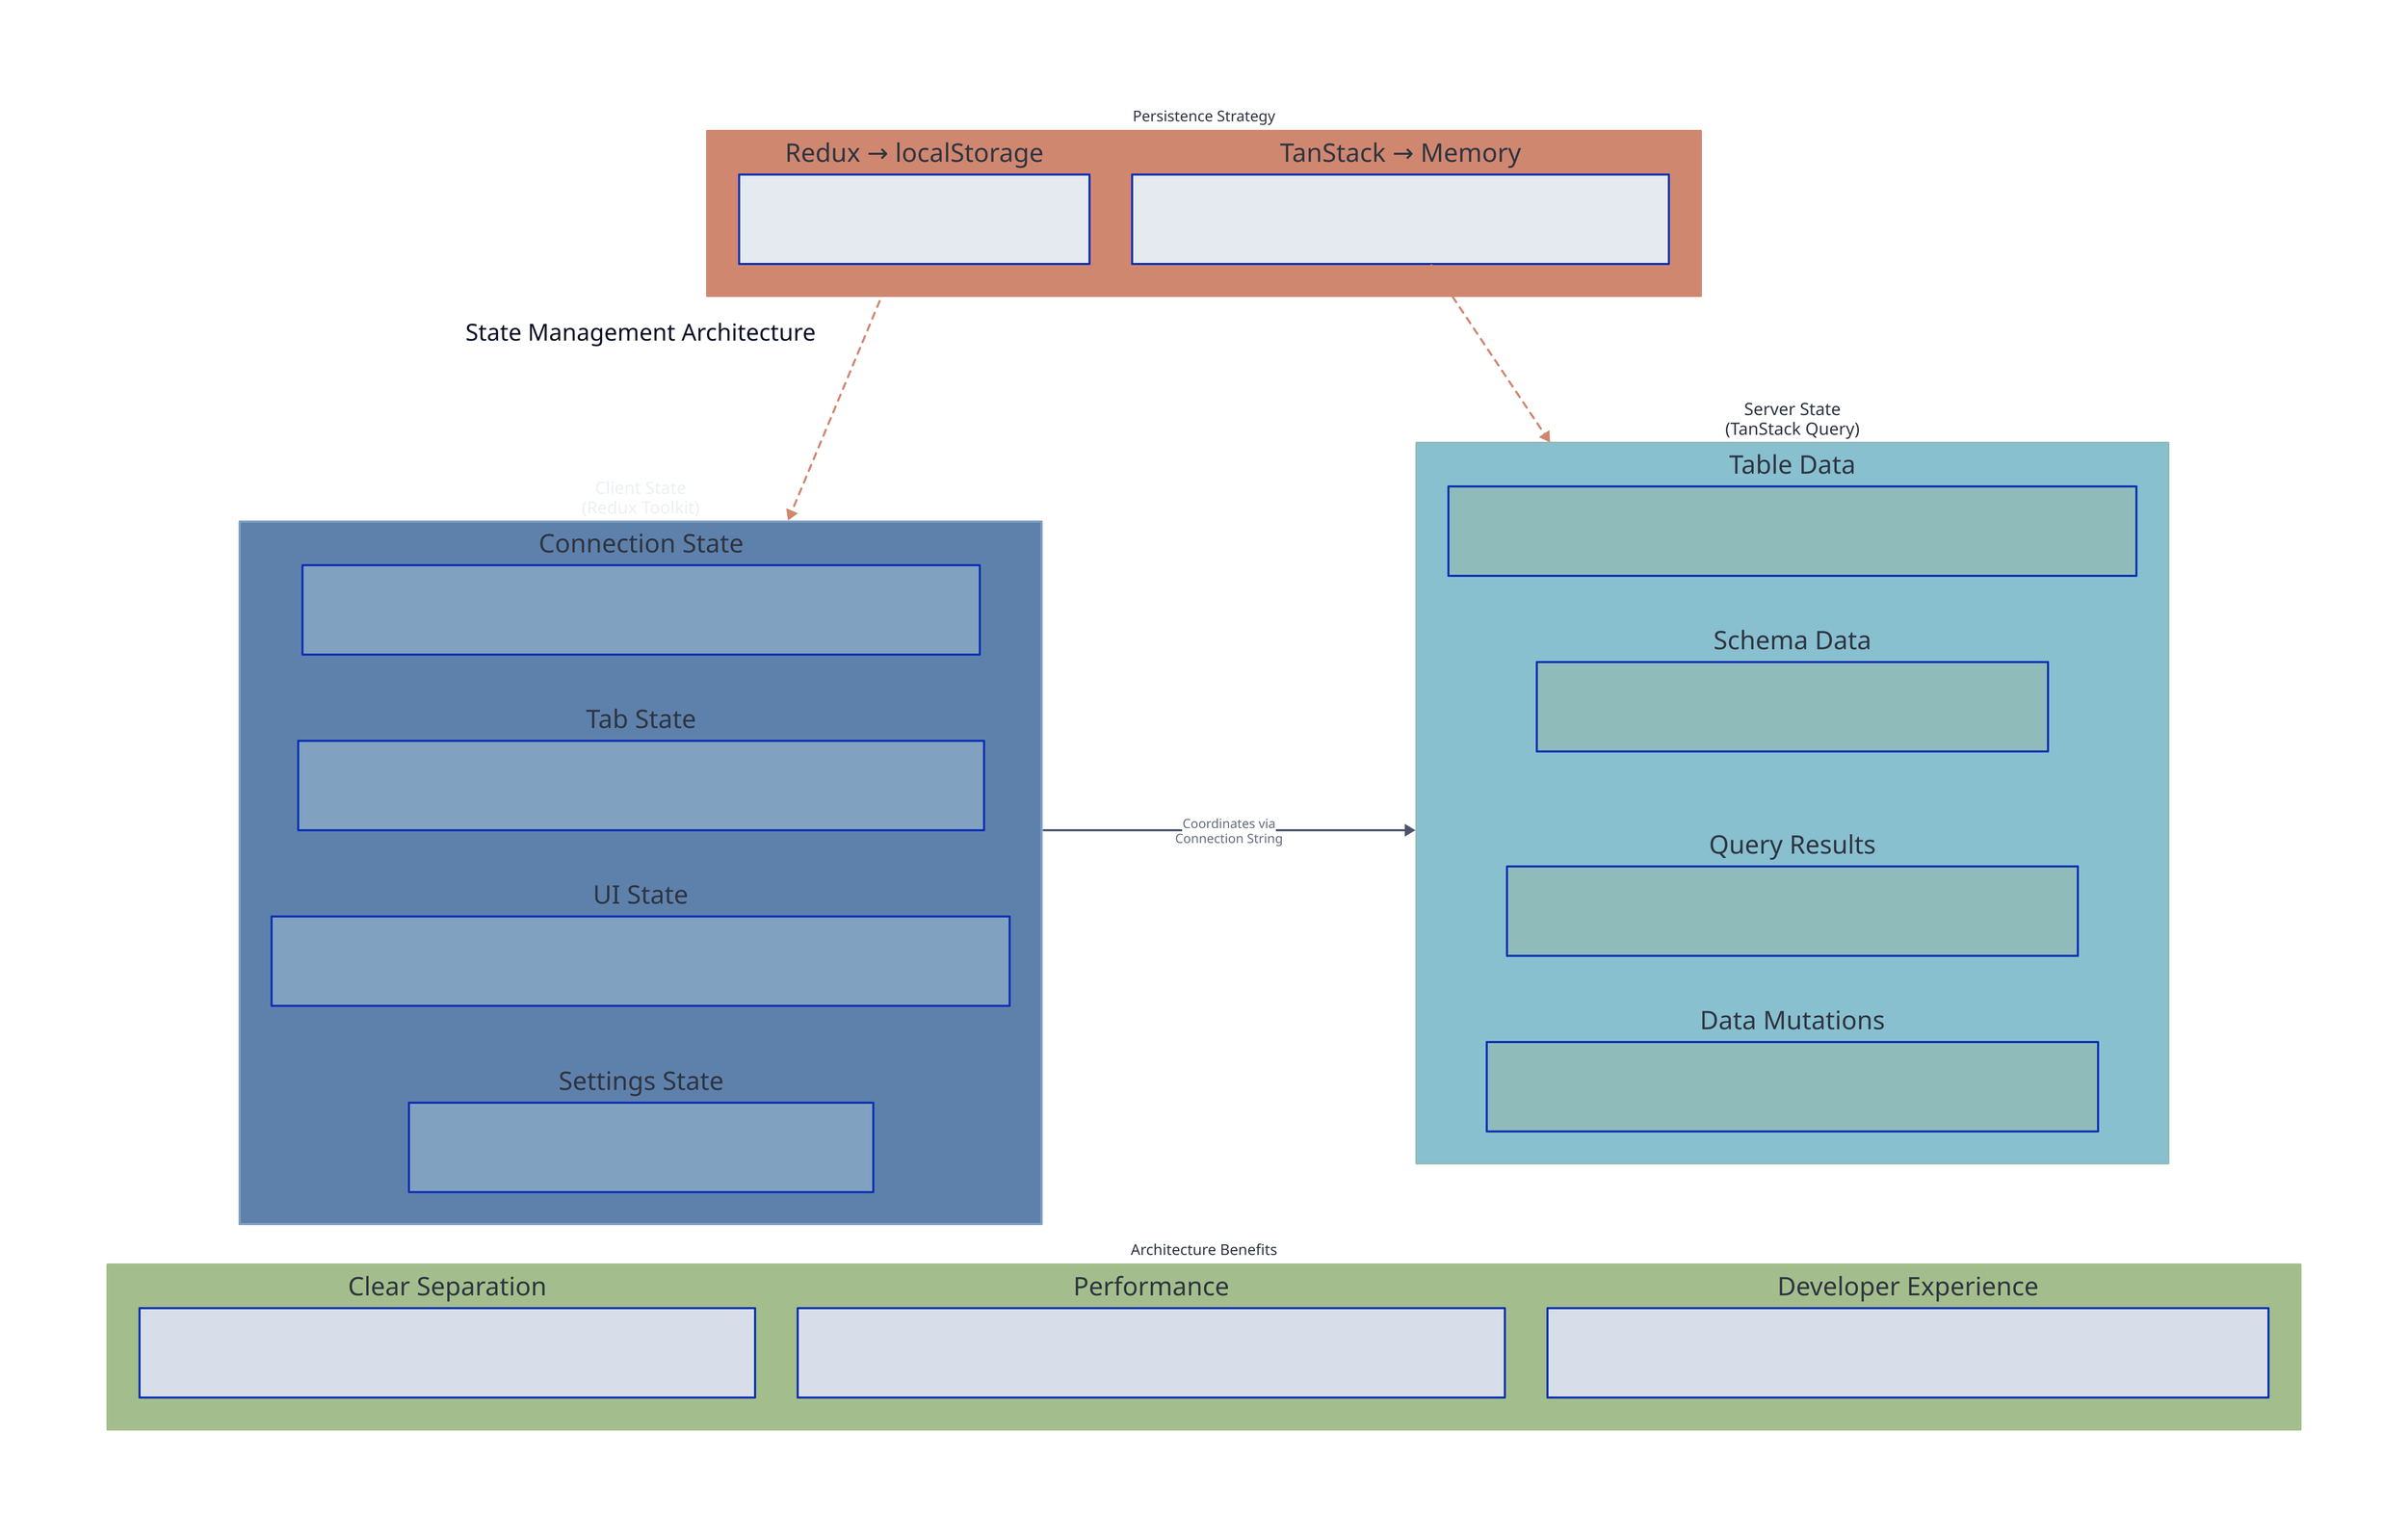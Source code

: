 # Datagres State Management Overview

direction: right

title: "State Management Architecture" {
  shape: text
  style.font-size: 22
  style.bold: true
}

# Client State (Redux)
client_state: {
  label: "Client State\n(Redux Toolkit)"
  style.fill: "#5e81ac"
  style.stroke: "#81a1c1"
  style.font-color: "#eceff4"
  style.font-size: 16
  
  connection: "Connection State" {
    style.fill: "#81a1c1"
    style.font-color: "#2e3440"
    
    items: |md
      • Active connection
      • Connection status
      • Saved connections list
      • Connection errors
    |
  }
  
  tabs: "Tab State" {
    style.fill: "#81a1c1"
    style.font-color: "#2e3440"
    
    items: |md
      • Open tabs per connection
      • Active tab ID
      • Tab content (query/table)
      • Recent tables
    |
  }
  
  ui: "UI State" {
    style.fill: "#81a1c1"
    style.font-color: "#2e3440"
    
    items: |md
      • Current view (connect/explorer)
      • Navigation history
      • Save dialog visibility
      • UI preferences
    |
  }
  
  settings: "Settings State" {
    style.fill: "#81a1c1"
    style.font-color: "#2e3440"
    
    items: |md
      • Theme preference
      • Editor settings
      • App preferences
    |
  }
}

# Server State (TanStack Query)
server_state: {
  label: "Server State\n(TanStack Query)"
  style.fill: "#88c0d0"
  style.stroke: "#8fbcbb"
  style.font-color: "#2e3440"
  style.font-size: 16
  
  table_data: "Table Data" {
    style.fill: "#8fbcbb"
    style.font-color: "#2e3440"
    
    items: |md
      • Table rows & columns
      • Infinite scroll pages
      • Search/filter results
      • Total row counts
    |
  }
  
  schema: "Schema Data" {
    style.fill: "#8fbcbb"
    style.font-color: "#2e3440"
    
    items: |md
      • Table schemas
      • Column types
      • Primary keys
      • Constraints
    |
  }
  
  queries: "Query Results" {
    style.fill: "#8fbcbb"
    style.font-color: "#2e3440"
    
    items: |md
      • SQL execution results
      • Query timing
      • Error messages
      • Row counts
    |
  }
  
  mutations: "Data Mutations" {
    style.fill: "#8fbcbb"
    style.font-color: "#2e3440"
    
    items: |md
      • Table updates
      • Save operations
      • Delete operations
      • Optimistic updates
    |
  }
}

# Benefits
benefits: {
  label: "Architecture Benefits"
  style.fill: "#a3be8c"
  style.stroke: "#a3be8c"
  style.font-color: "#2e3440"
  style.font-size: 14
  near: bottom-center
  
  separation: "Clear Separation" {
    style.fill: "#d8dee9"
    style.font-color: "#2e3440"
    
    text: |md
      • UI state separate from data
      • Independent cache strategies
      • Easier testing
    |
  }
  
  performance: "Performance" {
    style.fill: "#d8dee9"
    style.font-color: "#2e3440"
    
    text: |md
      • Redux: Small, UI-only state
      • TanStack: Smart data caching
      • No large datasets in Redux
    |
  }
  
  dx: "Developer Experience" {
    style.fill: "#d8dee9"
    style.font-color: "#2e3440"
    
    text: |md
      • Redux: Predictable UI updates
      • TanStack: Auto loading/error
      • Type-safe with TypeScript
    |
  }
}

# Persistence
persistence: {
  label: "Persistence Strategy"
  style.fill: "#d08770"
  style.stroke: "#d08770"
  style.font-color: "#2e3440"
  style.font-size: 14
  near: top-center
  
  redux_persist: "Redux → localStorage" {
    style.fill: "#e5e9f0"
    style.font-color: "#2e3440"
    
    what: |md
      • Settings
      • Tab states
      • UI preferences
    |
  }
  
  query_cache: "TanStack → Memory" {
    style.fill: "#e5e9f0"
    style.font-color: "#2e3440"
    
    what: |md
      • Temporary cache
      • Auto garbage collection
      • Fresh on app start
    |
  }
}

# Connections
client_state -> server_state: "Coordinates via\nConnection String" {
  style.stroke: "#4c566a"
  style.stroke-width: 2
  style.font-size: 12
}

persistence.redux_persist -> client_state: {
  style.stroke: "#d08770"
  style.stroke-width: 2
  style.stroke-dash: 3
}

persistence.query_cache -> server_state: {
  style.stroke: "#d08770"
  style.stroke-width: 2
  style.stroke-dash: 3
}